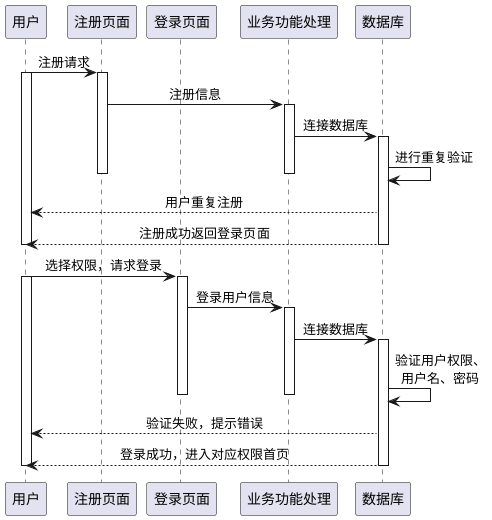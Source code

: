 @startuml dataana
skinparam defaultFontName AR PL UMing CN
skinparam sequenceMessageAlign center
participant 用户
participant 注册页面
participant 登录页面
participant 业务功能处理


用户-> 注册页面: 注册请求
activate 用户
activate 注册页面
注册页面-> 业务功能处理:注册信息
activate 业务功能处理
业务功能处理-> 数据库:连接数据库
activate 数据库
数据库-> 数据库: 进行重复验证
deactivate 注册页面
deactivate 业务功能处理
数据库--> 用户: 用户重复注册
数据库--> 用户: 注册成功返回登录页面
deactivate 数据库
deactivate 用户



用户-> 登录页面: 选择权限，请求登录
activate 用户
activate 登录页面
登录页面-> 业务功能处理:登录用户信息
activate 业务功能处理
业务功能处理-> 数据库:连接数据库
activate 数据库
数据库-> 数据库: 验证用户权限、\n用户名、密码
deactivate 登录页面
deactivate 业务功能处理
数据库--> 用户: 验证失败，提示错误
数据库--> 用户: 登录成功，进入对应权限首页
deactivate 数据库
deactivate 用户


@enduml